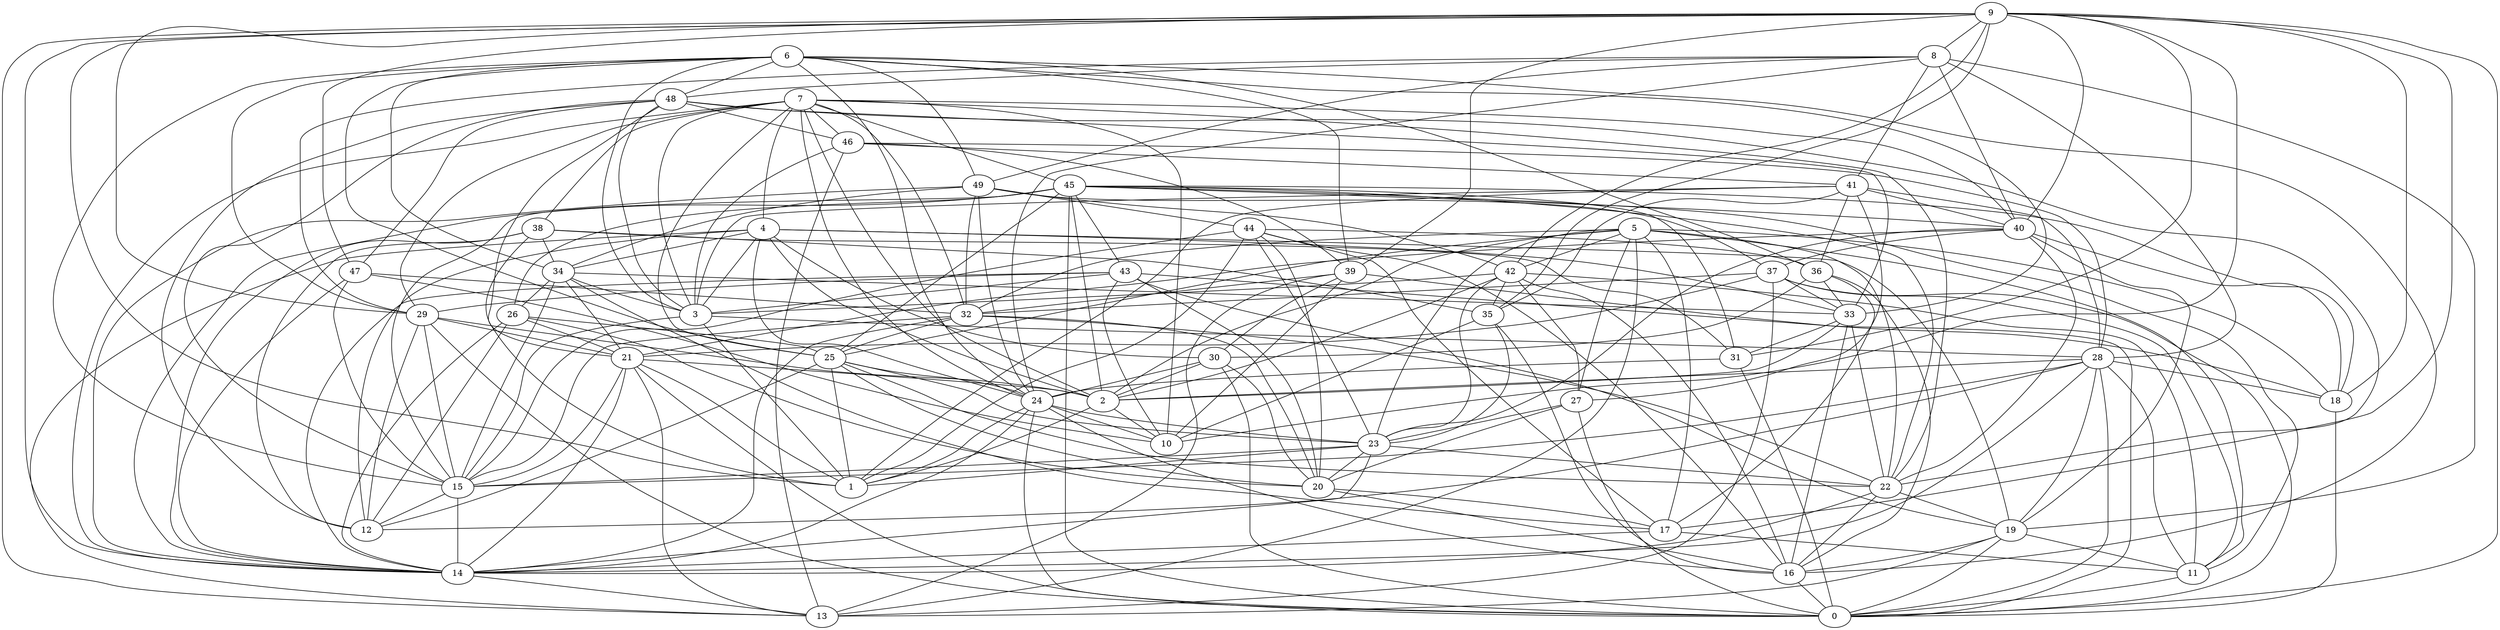 digraph GG_graph {

subgraph G_graph {
edge [color = black]
"4" -> "13" [dir = none]
"4" -> "12" [dir = none]
"4" -> "3" [dir = none]
"41" -> "1" [dir = none]
"41" -> "3" [dir = none]
"41" -> "27" [dir = none]
"41" -> "28" [dir = none]
"28" -> "15" [dir = none]
"19" -> "0" [dir = none]
"24" -> "16" [dir = none]
"24" -> "1" [dir = none]
"24" -> "0" [dir = none]
"33" -> "2" [dir = none]
"48" -> "21" [dir = none]
"48" -> "15" [dir = none]
"48" -> "12" [dir = none]
"48" -> "33" [dir = none]
"22" -> "19" [dir = none]
"43" -> "19" [dir = none]
"43" -> "14" [dir = none]
"15" -> "14" [dir = none]
"29" -> "12" [dir = none]
"39" -> "32" [dir = none]
"39" -> "13" [dir = none]
"39" -> "30" [dir = none]
"46" -> "41" [dir = none]
"46" -> "3" [dir = none]
"7" -> "25" [dir = none]
"7" -> "14" [dir = none]
"7" -> "10" [dir = none]
"7" -> "29" [dir = none]
"7" -> "22" [dir = none]
"7" -> "2" [dir = none]
"40" -> "19" [dir = none]
"17" -> "11" [dir = none]
"17" -> "14" [dir = none]
"44" -> "20" [dir = none]
"44" -> "1" [dir = none]
"44" -> "16" [dir = none]
"44" -> "15" [dir = none]
"44" -> "17" [dir = none]
"44" -> "23" [dir = none]
"44" -> "36" [dir = none]
"2" -> "1" [dir = none]
"25" -> "12" [dir = none]
"25" -> "23" [dir = none]
"25" -> "20" [dir = none]
"25" -> "1" [dir = none]
"5" -> "32" [dir = none]
"5" -> "17" [dir = none]
"5" -> "11" [dir = none]
"5" -> "18" [dir = none]
"36" -> "33" [dir = none]
"9" -> "35" [dir = none]
"9" -> "18" [dir = none]
"9" -> "47" [dir = none]
"9" -> "10" [dir = none]
"9" -> "29" [dir = none]
"9" -> "14" [dir = none]
"9" -> "40" [dir = none]
"9" -> "13" [dir = none]
"9" -> "8" [dir = none]
"9" -> "31" [dir = none]
"31" -> "24" [dir = none]
"45" -> "0" [dir = none]
"45" -> "25" [dir = none]
"6" -> "29" [dir = none]
"6" -> "16" [dir = none]
"30" -> "2" [dir = none]
"3" -> "15" [dir = none]
"47" -> "14" [dir = none]
"16" -> "0" [dir = none]
"38" -> "34" [dir = none]
"38" -> "12" [dir = none]
"38" -> "35" [dir = none]
"8" -> "28" [dir = none]
"27" -> "0" [dir = none]
"27" -> "23" [dir = none]
"35" -> "16" [dir = none]
"35" -> "23" [dir = none]
"32" -> "22" [dir = none]
"32" -> "14" [dir = none]
"32" -> "25" [dir = none]
"26" -> "12" [dir = none]
"26" -> "21" [dir = none]
"37" -> "11" [dir = none]
"20" -> "16" [dir = none]
"42" -> "23" [dir = none]
"42" -> "35" [dir = none]
"49" -> "32" [dir = none]
"49" -> "44" [dir = none]
"49" -> "14" [dir = none]
"49" -> "37" [dir = none]
"21" -> "14" [dir = none]
"21" -> "13" [dir = none]
"23" -> "14" [dir = none]
"34" -> "3" [dir = none]
"34" -> "15" [dir = none]
"27" -> "20" [dir = none]
"35" -> "10" [dir = none]
"6" -> "48" [dir = none]
"45" -> "11" [dir = none]
"42" -> "3" [dir = none]
"34" -> "21" [dir = none]
"19" -> "13" [dir = none]
"8" -> "24" [dir = none]
"43" -> "3" [dir = none]
"29" -> "15" [dir = none]
"28" -> "11" [dir = none]
"42" -> "16" [dir = none]
"19" -> "11" [dir = none]
"4" -> "34" [dir = none]
"33" -> "16" [dir = none]
"6" -> "39" [dir = none]
"28" -> "19" [dir = none]
"5" -> "13" [dir = none]
"29" -> "21" [dir = none]
"8" -> "49" [dir = none]
"3" -> "1" [dir = none]
"9" -> "17" [dir = none]
"8" -> "19" [dir = none]
"30" -> "20" [dir = none]
"36" -> "30" [dir = none]
"9" -> "42" [dir = none]
"39" -> "10" [dir = none]
"5" -> "2" [dir = none]
"30" -> "0" [dir = none]
"48" -> "47" [dir = none]
"48" -> "46" [dir = none]
"26" -> "14" [dir = none]
"8" -> "29" [dir = none]
"28" -> "0" [dir = none]
"40" -> "23" [dir = none]
"7" -> "3" [dir = none]
"31" -> "0" [dir = none]
"25" -> "22" [dir = none]
"38" -> "14" [dir = none]
"21" -> "1" [dir = none]
"40" -> "37" [dir = none]
"7" -> "45" [dir = none]
"40" -> "22" [dir = none]
"4" -> "33" [dir = none]
"46" -> "13" [dir = none]
"38" -> "1" [dir = none]
"19" -> "16" [dir = none]
"34" -> "26" [dir = none]
"15" -> "12" [dir = none]
"49" -> "24" [dir = none]
"23" -> "20" [dir = none]
"23" -> "1" [dir = none]
"41" -> "40" [dir = none]
"43" -> "20" [dir = none]
"40" -> "18" [dir = none]
"8" -> "41" [dir = none]
"45" -> "15" [dir = none]
"43" -> "18" [dir = none]
"5" -> "22" [dir = none]
"45" -> "18" [dir = none]
"4" -> "2" [dir = none]
"43" -> "10" [dir = none]
"8" -> "48" [dir = none]
"45" -> "14" [dir = none]
"20" -> "17" [dir = none]
"32" -> "15" [dir = none]
"43" -> "29" [dir = none]
"37" -> "0" [dir = none]
"9" -> "39" [dir = none]
"41" -> "35" [dir = none]
"24" -> "14" [dir = none]
"33" -> "31" [dir = none]
"49" -> "34" [dir = none]
"6" -> "3" [dir = none]
"29" -> "0" [dir = none]
"46" -> "39" [dir = none]
"2" -> "10" [dir = none]
"28" -> "12" [dir = none]
"42" -> "27" [dir = none]
"6" -> "15" [dir = none]
"48" -> "3" [dir = none]
"7" -> "38" [dir = none]
"5" -> "23" [dir = none]
"23" -> "15" [dir = none]
"5" -> "25" [dir = none]
"8" -> "40" [dir = none]
"37" -> "33" [dir = none]
"9" -> "1" [dir = none]
"34" -> "17" [dir = none]
"38" -> "31" [dir = none]
"3" -> "28" [dir = none]
"37" -> "21" [dir = none]
"45" -> "43" [dir = none]
"45" -> "26" [dir = none]
"7" -> "40" [dir = none]
"40" -> "21" [dir = none]
"34" -> "33" [dir = none]
"47" -> "32" [dir = none]
"6" -> "25" [dir = none]
"37" -> "13" [dir = none]
"18" -> "0" [dir = none]
"21" -> "0" [dir = none]
"7" -> "32" [dir = none]
"26" -> "20" [dir = none]
"4" -> "19" [dir = none]
"22" -> "16" [dir = none]
"26" -> "25" [dir = none]
"47" -> "15" [dir = none]
"42" -> "2" [dir = none]
"25" -> "24" [dir = none]
"28" -> "2" [dir = none]
"6" -> "49" [dir = none]
"45" -> "2" [dir = none]
"47" -> "10" [dir = none]
"6" -> "34" [dir = none]
"46" -> "28" [dir = none]
"28" -> "14" [dir = none]
"29" -> "2" [dir = none]
"7" -> "46" [dir = none]
"7" -> "4" [dir = none]
"48" -> "22" [dir = none]
"28" -> "18" [dir = none]
"36" -> "17" [dir = none]
"45" -> "31" [dir = none]
"42" -> "11" [dir = none]
"6" -> "36" [dir = none]
"24" -> "10" [dir = none]
"14" -> "13" [dir = none]
"30" -> "24" [dir = none]
"4" -> "30" [dir = none]
"21" -> "2" [dir = none]
"37" -> "32" [dir = none]
"9" -> "0" [dir = none]
"45" -> "40" [dir = none]
"11" -> "0" [dir = none]
"7" -> "24" [dir = none]
"36" -> "16" [dir = none]
"21" -> "15" [dir = none]
"5" -> "27" [dir = none]
"23" -> "22" [dir = none]
"32" -> "20" [dir = none]
"6" -> "33" [dir = none]
"22" -> "14" [dir = none]
"49" -> "42" [dir = none]
"45" -> "22" [dir = none]
"6" -> "24" [dir = none]
"24" -> "23" [dir = none]
"4" -> "24" [dir = none]
"39" -> "0" [dir = none]
"33" -> "22" [dir = none]
"5" -> "42" [dir = none]
"41" -> "36" [dir = none]
}

}
